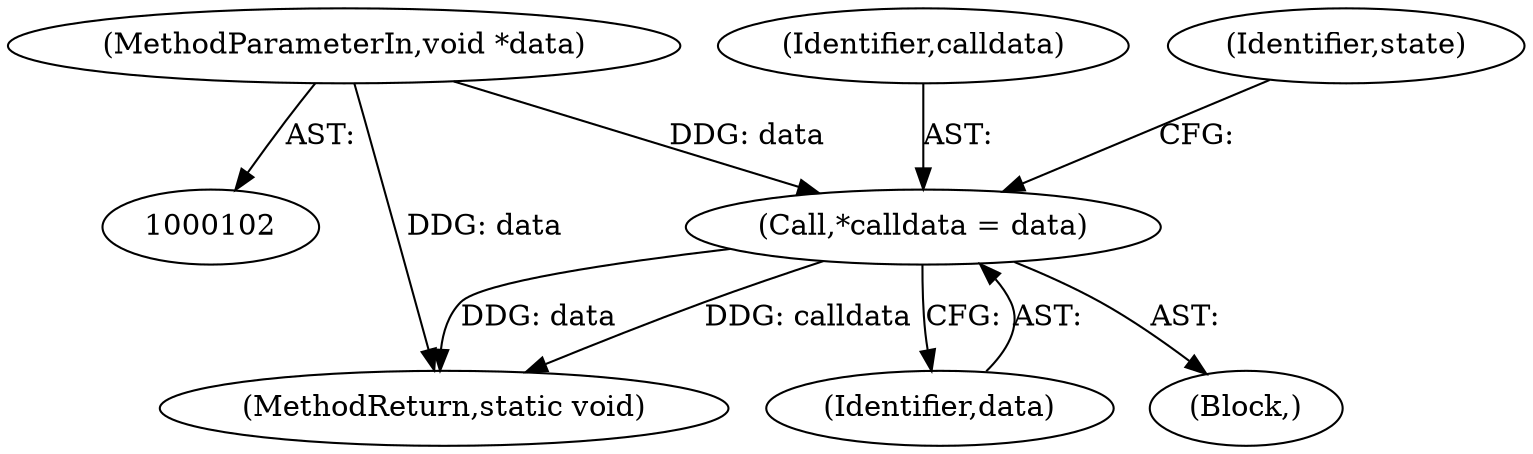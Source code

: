 digraph "0_linux_dc0b027dfadfcb8a5504f7d8052754bf8d501ab9_7@pointer" {
"1000104" [label="(MethodParameterIn,void *data)"];
"1000107" [label="(Call,*calldata = data)"];
"1000288" [label="(MethodReturn,static void)"];
"1000108" [label="(Identifier,calldata)"];
"1000109" [label="(Identifier,data)"];
"1000112" [label="(Identifier,state)"];
"1000107" [label="(Call,*calldata = data)"];
"1000105" [label="(Block,)"];
"1000104" [label="(MethodParameterIn,void *data)"];
"1000104" -> "1000102"  [label="AST: "];
"1000104" -> "1000288"  [label="DDG: data"];
"1000104" -> "1000107"  [label="DDG: data"];
"1000107" -> "1000105"  [label="AST: "];
"1000107" -> "1000109"  [label="CFG: "];
"1000108" -> "1000107"  [label="AST: "];
"1000109" -> "1000107"  [label="AST: "];
"1000112" -> "1000107"  [label="CFG: "];
"1000107" -> "1000288"  [label="DDG: calldata"];
"1000107" -> "1000288"  [label="DDG: data"];
}
